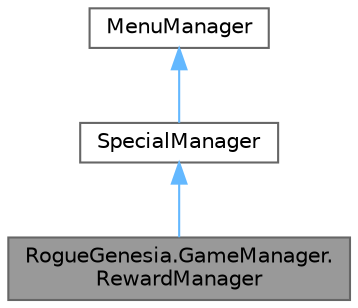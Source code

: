 digraph "RogueGenesia.GameManager.RewardManager"
{
 // LATEX_PDF_SIZE
  bgcolor="transparent";
  edge [fontname=Helvetica,fontsize=10,labelfontname=Helvetica,labelfontsize=10];
  node [fontname=Helvetica,fontsize=10,shape=box,height=0.2,width=0.4];
  Node1 [label="RogueGenesia.GameManager.\lRewardManager",height=0.2,width=0.4,color="gray40", fillcolor="grey60", style="filled", fontcolor="black",tooltip=" "];
  Node2 -> Node1 [dir="back",color="steelblue1",style="solid"];
  Node2 [label="SpecialManager",height=0.2,width=0.4,color="gray40", fillcolor="white", style="filled",URL="$class_rogue_genesia_1_1_game_manager_1_1_special_manager.html",tooltip=" "];
  Node3 -> Node2 [dir="back",color="steelblue1",style="solid"];
  Node3 [label="MenuManager",height=0.2,width=0.4,color="gray40", fillcolor="white", style="filled",tooltip=" "];
}
